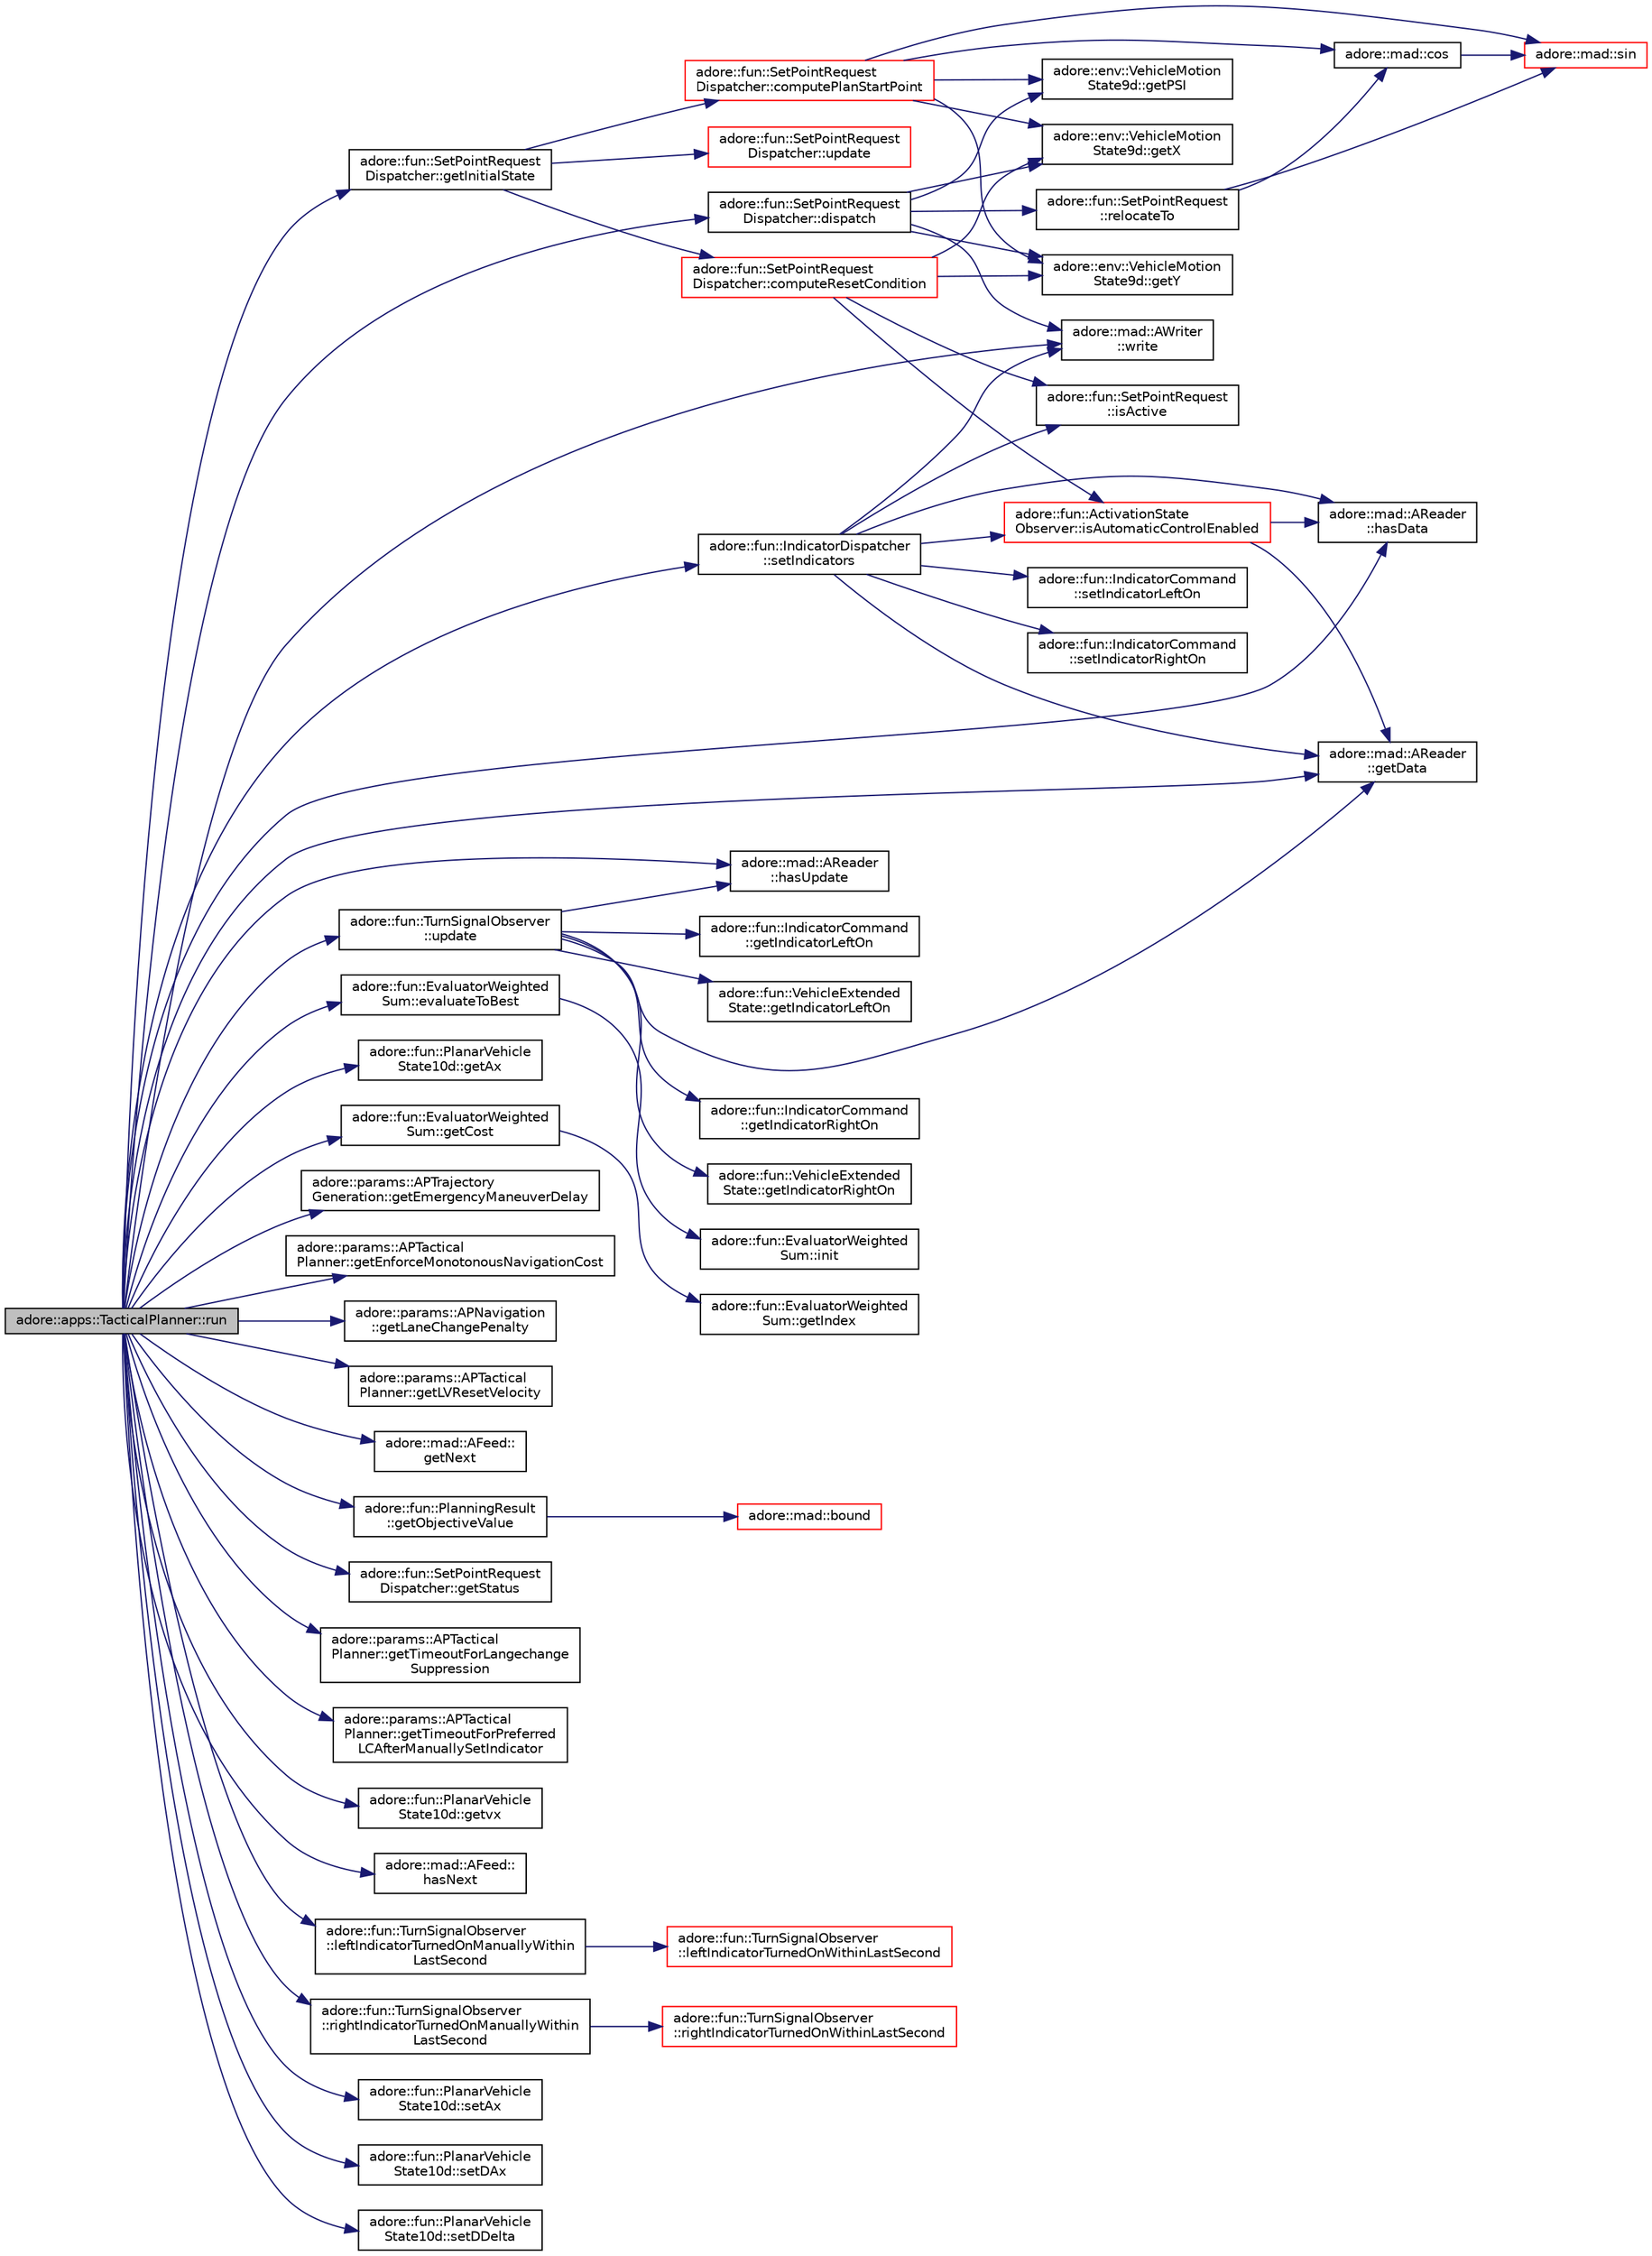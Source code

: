 digraph "adore::apps::TacticalPlanner::run"
{
 // LATEX_PDF_SIZE
  edge [fontname="Helvetica",fontsize="10",labelfontname="Helvetica",labelfontsize="10"];
  node [fontname="Helvetica",fontsize="10",shape=record];
  rankdir="LR";
  Node1 [label="adore::apps::TacticalPlanner::run",height=0.2,width=0.4,color="black", fillcolor="grey75", style="filled", fontcolor="black",tooltip="retrieve planning results, dispatch and formulate new planning request"];
  Node1 -> Node2 [color="midnightblue",fontsize="10",style="solid",fontname="Helvetica"];
  Node2 [label="adore::fun::SetPointRequest\lDispatcher::dispatch",height=0.2,width=0.4,color="black", fillcolor="white", style="filled",URL="$classadore_1_1fun_1_1SetPointRequestDispatcher.html#ae0a7ceca76f19e608c9b9744b95ec943",tooltip="dispatch SetPointRequests computed in localization coordinates The combined trajectory will be conver..."];
  Node2 -> Node3 [color="midnightblue",fontsize="10",style="solid",fontname="Helvetica"];
  Node3 [label="adore::env::VehicleMotion\lState9d::getPSI",height=0.2,width=0.4,color="black", fillcolor="white", style="filled",URL="$structadore_1_1env_1_1VehicleMotionState9d.html#a65ca6ea033cf05674de50b8996a586a3",tooltip="Get the heading."];
  Node2 -> Node4 [color="midnightblue",fontsize="10",style="solid",fontname="Helvetica"];
  Node4 [label="adore::env::VehicleMotion\lState9d::getX",height=0.2,width=0.4,color="black", fillcolor="white", style="filled",URL="$structadore_1_1env_1_1VehicleMotionState9d.html#a16d6d61f5dfa1028ca97d8f1a8b6e8cf",tooltip="Get the x-coordinate."];
  Node2 -> Node5 [color="midnightblue",fontsize="10",style="solid",fontname="Helvetica"];
  Node5 [label="adore::env::VehicleMotion\lState9d::getY",height=0.2,width=0.4,color="black", fillcolor="white", style="filled",URL="$structadore_1_1env_1_1VehicleMotionState9d.html#a51e8eed0ef10d909592edcb933c1b802",tooltip="Get the y-coordinate."];
  Node2 -> Node6 [color="midnightblue",fontsize="10",style="solid",fontname="Helvetica"];
  Node6 [label="adore::fun::SetPointRequest\l::relocateTo",height=0.2,width=0.4,color="black", fillcolor="white", style="filled",URL="$classadore_1_1fun_1_1SetPointRequest.html#a3efce8dc04a62d599e0955ff9a006595",tooltip=" "];
  Node6 -> Node7 [color="midnightblue",fontsize="10",style="solid",fontname="Helvetica"];
  Node7 [label="adore::mad::cos",height=0.2,width=0.4,color="black", fillcolor="white", style="filled",URL="$namespaceadore_1_1mad.html#a70b9fe3efbb34c0f9621147e3456bfa8",tooltip=" "];
  Node7 -> Node8 [color="midnightblue",fontsize="10",style="solid",fontname="Helvetica"];
  Node8 [label="adore::mad::sin",height=0.2,width=0.4,color="red", fillcolor="white", style="filled",URL="$namespaceadore_1_1mad.html#acec540f9bf9b6eb0e027d332d3fe5577",tooltip=" "];
  Node6 -> Node8 [color="midnightblue",fontsize="10",style="solid",fontname="Helvetica"];
  Node2 -> Node13 [color="midnightblue",fontsize="10",style="solid",fontname="Helvetica"];
  Node13 [label="adore::mad::AWriter\l::write",height=0.2,width=0.4,color="black", fillcolor="white", style="filled",URL="$classadore_1_1mad_1_1AWriter.html#a1c22b1ccbd19c5f02f832831ca757f3b",tooltip=" "];
  Node1 -> Node14 [color="midnightblue",fontsize="10",style="solid",fontname="Helvetica"];
  Node14 [label="adore::fun::EvaluatorWeighted\lSum::evaluateToBest",height=0.2,width=0.4,color="black", fillcolor="white", style="filled",URL="$classadore_1_1fun_1_1EvaluatorWeightedSum.html#abe24c1f6df8009b1958aff67efea97ad",tooltip=" "];
  Node14 -> Node15 [color="midnightblue",fontsize="10",style="solid",fontname="Helvetica"];
  Node15 [label="adore::fun::EvaluatorWeighted\lSum::init",height=0.2,width=0.4,color="black", fillcolor="white", style="filled",URL="$classadore_1_1fun_1_1EvaluatorWeightedSum.html#a6a449f4dbfe87316107bf3df0cbcaea5",tooltip=" "];
  Node1 -> Node16 [color="midnightblue",fontsize="10",style="solid",fontname="Helvetica"];
  Node16 [label="adore::fun::PlanarVehicle\lState10d::getAx",height=0.2,width=0.4,color="black", fillcolor="white", style="filled",URL="$structadore_1_1fun_1_1PlanarVehicleState10d.html#ad55dd30212ca0581ae920a466da42829",tooltip=" "];
  Node1 -> Node17 [color="midnightblue",fontsize="10",style="solid",fontname="Helvetica"];
  Node17 [label="adore::fun::EvaluatorWeighted\lSum::getCost",height=0.2,width=0.4,color="black", fillcolor="white", style="filled",URL="$classadore_1_1fun_1_1EvaluatorWeightedSum.html#af1433ef2593b1d73d5e206689a55b252",tooltip=" "];
  Node17 -> Node18 [color="midnightblue",fontsize="10",style="solid",fontname="Helvetica"];
  Node18 [label="adore::fun::EvaluatorWeighted\lSum::getIndex",height=0.2,width=0.4,color="black", fillcolor="white", style="filled",URL="$classadore_1_1fun_1_1EvaluatorWeightedSum.html#a8655055e4cd0595a59a568b3f11bb23b",tooltip=" "];
  Node1 -> Node19 [color="midnightblue",fontsize="10",style="solid",fontname="Helvetica"];
  Node19 [label="adore::mad::AReader\l::getData",height=0.2,width=0.4,color="black", fillcolor="white", style="filled",URL="$classadore_1_1mad_1_1AReader.html#a46ab7520d828d1a574365eaf8b483e29",tooltip=" "];
  Node1 -> Node20 [color="midnightblue",fontsize="10",style="solid",fontname="Helvetica"];
  Node20 [label="adore::params::APTrajectory\lGeneration::getEmergencyManeuverDelay",height=0.2,width=0.4,color="black", fillcolor="white", style="filled",URL="$classadore_1_1params_1_1APTrajectoryGeneration.html#a6abcbfc29c23e3eace34455dfb5aab6f",tooltip="time after which emergency maneuver kicks in"];
  Node1 -> Node21 [color="midnightblue",fontsize="10",style="solid",fontname="Helvetica"];
  Node21 [label="adore::params::APTactical\lPlanner::getEnforceMonotonousNavigationCost",height=0.2,width=0.4,color="black", fillcolor="white", style="filled",URL="$classadore_1_1params_1_1APTacticalPlanner.html#a6e51f2fda24f7dd9961984ac469ae92b",tooltip=" "];
  Node1 -> Node22 [color="midnightblue",fontsize="10",style="solid",fontname="Helvetica"];
  Node22 [label="adore::fun::SetPointRequest\lDispatcher::getInitialState",height=0.2,width=0.4,color="black", fillcolor="white", style="filled",URL="$classadore_1_1fun_1_1SetPointRequestDispatcher.html#aad7e60da52338893462cc0c5848e1546",tooltip="compute and return initial state for next planning iteration The according initial state in odometry ..."];
  Node22 -> Node23 [color="midnightblue",fontsize="10",style="solid",fontname="Helvetica"];
  Node23 [label="adore::fun::SetPointRequest\lDispatcher::computePlanStartPoint",height=0.2,width=0.4,color="red", fillcolor="white", style="filled",URL="$classadore_1_1fun_1_1SetPointRequestDispatcher.html#abd04c9846a5b537934b3870e327d52fc",tooltip=" "];
  Node23 -> Node7 [color="midnightblue",fontsize="10",style="solid",fontname="Helvetica"];
  Node23 -> Node3 [color="midnightblue",fontsize="10",style="solid",fontname="Helvetica"];
  Node23 -> Node4 [color="midnightblue",fontsize="10",style="solid",fontname="Helvetica"];
  Node23 -> Node5 [color="midnightblue",fontsize="10",style="solid",fontname="Helvetica"];
  Node23 -> Node8 [color="midnightblue",fontsize="10",style="solid",fontname="Helvetica"];
  Node22 -> Node39 [color="midnightblue",fontsize="10",style="solid",fontname="Helvetica"];
  Node39 [label="adore::fun::SetPointRequest\lDispatcher::computeResetCondition",height=0.2,width=0.4,color="red", fillcolor="white", style="filled",URL="$classadore_1_1fun_1_1SetPointRequestDispatcher.html#a229ada665bee04006fe9d9264917dccb",tooltip=" "];
  Node39 -> Node4 [color="midnightblue",fontsize="10",style="solid",fontname="Helvetica"];
  Node39 -> Node5 [color="midnightblue",fontsize="10",style="solid",fontname="Helvetica"];
  Node39 -> Node41 [color="midnightblue",fontsize="10",style="solid",fontname="Helvetica"];
  Node41 [label="adore::fun::SetPointRequest\l::isActive",height=0.2,width=0.4,color="black", fillcolor="white", style="filled",URL="$classadore_1_1fun_1_1SetPointRequest.html#ab04b016f3d4b7cafc8449542347f825a",tooltip=" "];
  Node39 -> Node42 [color="midnightblue",fontsize="10",style="solid",fontname="Helvetica"];
  Node42 [label="adore::fun::ActivationState\lObserver::isAutomaticControlEnabled",height=0.2,width=0.4,color="red", fillcolor="white", style="filled",URL="$classadore_1_1fun_1_1ActivationStateObserver.html#ab014fb7db1e76650393a577a291f6682",tooltip=" "];
  Node42 -> Node19 [color="midnightblue",fontsize="10",style="solid",fontname="Helvetica"];
  Node42 -> Node47 [color="midnightblue",fontsize="10",style="solid",fontname="Helvetica"];
  Node47 [label="adore::mad::AReader\l::hasData",height=0.2,width=0.4,color="black", fillcolor="white", style="filled",URL="$classadore_1_1mad_1_1AReader.html#a79b8efec6ede53587ff114ae00ca8419",tooltip=" "];
  Node22 -> Node48 [color="midnightblue",fontsize="10",style="solid",fontname="Helvetica"];
  Node48 [label="adore::fun::SetPointRequest\lDispatcher::update",height=0.2,width=0.4,color="red", fillcolor="white", style="filled",URL="$classadore_1_1fun_1_1SetPointRequestDispatcher.html#a9cab8ae388cfeb7c1fb5582805164b26",tooltip=" "];
  Node1 -> Node58 [color="midnightblue",fontsize="10",style="solid",fontname="Helvetica"];
  Node58 [label="adore::params::APNavigation\l::getLaneChangePenalty",height=0.2,width=0.4,color="black", fillcolor="white", style="filled",URL="$classadore_1_1params_1_1APNavigation.html#ab7121802ebbe3f2309d6cb262739e052",tooltip=" "];
  Node1 -> Node59 [color="midnightblue",fontsize="10",style="solid",fontname="Helvetica"];
  Node59 [label="adore::params::APTactical\lPlanner::getLVResetVelocity",height=0.2,width=0.4,color="black", fillcolor="white", style="filled",URL="$classadore_1_1params_1_1APTacticalPlanner.html#a4f7cd83ef7e0eb8b9c34861fe5dee9db",tooltip=" "];
  Node1 -> Node56 [color="midnightblue",fontsize="10",style="solid",fontname="Helvetica"];
  Node56 [label="adore::mad::AFeed::\lgetNext",height=0.2,width=0.4,color="black", fillcolor="white", style="filled",URL="$classadore_1_1mad_1_1AFeed.html#a07f96a9edf1ca4a1a9b0c84aa2631bd0",tooltip=" "];
  Node1 -> Node60 [color="midnightblue",fontsize="10",style="solid",fontname="Helvetica"];
  Node60 [label="adore::fun::PlanningResult\l::getObjectiveValue",height=0.2,width=0.4,color="black", fillcolor="white", style="filled",URL="$structadore_1_1fun_1_1PlanningResult.html#a36a6fe94ff79083182756ac564459006",tooltip=" "];
  Node60 -> Node61 [color="midnightblue",fontsize="10",style="solid",fontname="Helvetica"];
  Node61 [label="adore::mad::bound",height=0.2,width=0.4,color="red", fillcolor="white", style="filled",URL="$namespaceadore_1_1mad.html#a927f4883d4edcec4dcfd9bb1f09d4f62",tooltip=" "];
  Node1 -> Node62 [color="midnightblue",fontsize="10",style="solid",fontname="Helvetica"];
  Node62 [label="adore::fun::SetPointRequest\lDispatcher::getStatus",height=0.2,width=0.4,color="black", fillcolor="white", style="filled",URL="$classadore_1_1fun_1_1SetPointRequestDispatcher.html#a088b88292e7db4a0783ff2ce3396d6ac",tooltip=" "];
  Node1 -> Node63 [color="midnightblue",fontsize="10",style="solid",fontname="Helvetica"];
  Node63 [label="adore::params::APTactical\lPlanner::getTimeoutForLangechange\lSuppression",height=0.2,width=0.4,color="black", fillcolor="white", style="filled",URL="$classadore_1_1params_1_1APTacticalPlanner.html#abb6dab9dca08bbd27db2f18c788bda3d",tooltip=" "];
  Node1 -> Node64 [color="midnightblue",fontsize="10",style="solid",fontname="Helvetica"];
  Node64 [label="adore::params::APTactical\lPlanner::getTimeoutForPreferred\lLCAfterManuallySetIndicator",height=0.2,width=0.4,color="black", fillcolor="white", style="filled",URL="$classadore_1_1params_1_1APTacticalPlanner.html#acc1194ce8a31ceba9e50cea299625356",tooltip=" "];
  Node1 -> Node65 [color="midnightblue",fontsize="10",style="solid",fontname="Helvetica"];
  Node65 [label="adore::fun::PlanarVehicle\lState10d::getvx",height=0.2,width=0.4,color="black", fillcolor="white", style="filled",URL="$structadore_1_1fun_1_1PlanarVehicleState10d.html#a025278bb96195126dc8c41e66c201436",tooltip=" "];
  Node1 -> Node47 [color="midnightblue",fontsize="10",style="solid",fontname="Helvetica"];
  Node1 -> Node57 [color="midnightblue",fontsize="10",style="solid",fontname="Helvetica"];
  Node57 [label="adore::mad::AFeed::\lhasNext",height=0.2,width=0.4,color="black", fillcolor="white", style="filled",URL="$classadore_1_1mad_1_1AFeed.html#a2a96e59a3364f8fadb08624e38f7c40b",tooltip=" "];
  Node1 -> Node66 [color="midnightblue",fontsize="10",style="solid",fontname="Helvetica"];
  Node66 [label="adore::mad::AReader\l::hasUpdate",height=0.2,width=0.4,color="black", fillcolor="white", style="filled",URL="$classadore_1_1mad_1_1AReader.html#a7a8e6d43dcd1129c47d7231e828fb111",tooltip=" "];
  Node1 -> Node67 [color="midnightblue",fontsize="10",style="solid",fontname="Helvetica"];
  Node67 [label="adore::fun::TurnSignalObserver\l::leftIndicatorTurnedOnManuallyWithin\lLastSecond",height=0.2,width=0.4,color="black", fillcolor="white", style="filled",URL="$classadore_1_1fun_1_1TurnSignalObserver.html#a81641dba0799058457124c750e7fc7a1",tooltip=" "];
  Node67 -> Node68 [color="midnightblue",fontsize="10",style="solid",fontname="Helvetica"];
  Node68 [label="adore::fun::TurnSignalObserver\l::leftIndicatorTurnedOnWithinLastSecond",height=0.2,width=0.4,color="red", fillcolor="white", style="filled",URL="$classadore_1_1fun_1_1TurnSignalObserver.html#a6790da00cf96819a0862c3e1743e1001",tooltip=" "];
  Node1 -> Node70 [color="midnightblue",fontsize="10",style="solid",fontname="Helvetica"];
  Node70 [label="adore::fun::TurnSignalObserver\l::rightIndicatorTurnedOnManuallyWithin\lLastSecond",height=0.2,width=0.4,color="black", fillcolor="white", style="filled",URL="$classadore_1_1fun_1_1TurnSignalObserver.html#a5223a8d3d07c59e0df30de13d461c10e",tooltip=" "];
  Node70 -> Node71 [color="midnightblue",fontsize="10",style="solid",fontname="Helvetica"];
  Node71 [label="adore::fun::TurnSignalObserver\l::rightIndicatorTurnedOnWithinLastSecond",height=0.2,width=0.4,color="red", fillcolor="white", style="filled",URL="$classadore_1_1fun_1_1TurnSignalObserver.html#a5e3f626a007cd803ef0451c2270494cb",tooltip=" "];
  Node1 -> Node72 [color="midnightblue",fontsize="10",style="solid",fontname="Helvetica"];
  Node72 [label="adore::fun::PlanarVehicle\lState10d::setAx",height=0.2,width=0.4,color="black", fillcolor="white", style="filled",URL="$structadore_1_1fun_1_1PlanarVehicleState10d.html#ae3b7b97999aad277023c9d4007c62612",tooltip=" "];
  Node1 -> Node73 [color="midnightblue",fontsize="10",style="solid",fontname="Helvetica"];
  Node73 [label="adore::fun::PlanarVehicle\lState10d::setDAx",height=0.2,width=0.4,color="black", fillcolor="white", style="filled",URL="$structadore_1_1fun_1_1PlanarVehicleState10d.html#a1c08fee846dedbf65d4b7c028763fc19",tooltip=" "];
  Node1 -> Node74 [color="midnightblue",fontsize="10",style="solid",fontname="Helvetica"];
  Node74 [label="adore::fun::PlanarVehicle\lState10d::setDDelta",height=0.2,width=0.4,color="black", fillcolor="white", style="filled",URL="$structadore_1_1fun_1_1PlanarVehicleState10d.html#a0e5072015ba4d95e8240b5f293e2ec09",tooltip=" "];
  Node1 -> Node75 [color="midnightblue",fontsize="10",style="solid",fontname="Helvetica"];
  Node75 [label="adore::fun::IndicatorDispatcher\l::setIndicators",height=0.2,width=0.4,color="black", fillcolor="white", style="filled",URL="$classadore_1_1fun_1_1IndicatorDispatcher.html#a395fde77c4b12ecb67b3274dbf52e954",tooltip=" "];
  Node75 -> Node19 [color="midnightblue",fontsize="10",style="solid",fontname="Helvetica"];
  Node75 -> Node47 [color="midnightblue",fontsize="10",style="solid",fontname="Helvetica"];
  Node75 -> Node41 [color="midnightblue",fontsize="10",style="solid",fontname="Helvetica"];
  Node75 -> Node42 [color="midnightblue",fontsize="10",style="solid",fontname="Helvetica"];
  Node75 -> Node76 [color="midnightblue",fontsize="10",style="solid",fontname="Helvetica"];
  Node76 [label="adore::fun::IndicatorCommand\l::setIndicatorLeftOn",height=0.2,width=0.4,color="black", fillcolor="white", style="filled",URL="$structadore_1_1fun_1_1IndicatorCommand.html#a50871adf4a7a4bf79a2cab1212535a5d",tooltip=" "];
  Node75 -> Node77 [color="midnightblue",fontsize="10",style="solid",fontname="Helvetica"];
  Node77 [label="adore::fun::IndicatorCommand\l::setIndicatorRightOn",height=0.2,width=0.4,color="black", fillcolor="white", style="filled",URL="$structadore_1_1fun_1_1IndicatorCommand.html#a219af68b703b4e7240fe286b0721fbb7",tooltip=" "];
  Node75 -> Node13 [color="midnightblue",fontsize="10",style="solid",fontname="Helvetica"];
  Node1 -> Node78 [color="midnightblue",fontsize="10",style="solid",fontname="Helvetica"];
  Node78 [label="adore::fun::TurnSignalObserver\l::update",height=0.2,width=0.4,color="black", fillcolor="white", style="filled",URL="$classadore_1_1fun_1_1TurnSignalObserver.html#a5674621df21c0f3278eb89d05c3827b7",tooltip=" "];
  Node78 -> Node19 [color="midnightblue",fontsize="10",style="solid",fontname="Helvetica"];
  Node78 -> Node79 [color="midnightblue",fontsize="10",style="solid",fontname="Helvetica"];
  Node79 [label="adore::fun::IndicatorCommand\l::getIndicatorLeftOn",height=0.2,width=0.4,color="black", fillcolor="white", style="filled",URL="$structadore_1_1fun_1_1IndicatorCommand.html#a43acf7313d09a45930f676ab6b510919",tooltip=" "];
  Node78 -> Node80 [color="midnightblue",fontsize="10",style="solid",fontname="Helvetica"];
  Node80 [label="adore::fun::VehicleExtended\lState::getIndicatorLeftOn",height=0.2,width=0.4,color="black", fillcolor="white", style="filled",URL="$classadore_1_1fun_1_1VehicleExtendedState.html#a0310ee5b9290b3378a7264e4895e820b",tooltip=" "];
  Node78 -> Node81 [color="midnightblue",fontsize="10",style="solid",fontname="Helvetica"];
  Node81 [label="adore::fun::IndicatorCommand\l::getIndicatorRightOn",height=0.2,width=0.4,color="black", fillcolor="white", style="filled",URL="$structadore_1_1fun_1_1IndicatorCommand.html#a9d8a189b7509f3fbbacc4a67e26dd582",tooltip=" "];
  Node78 -> Node82 [color="midnightblue",fontsize="10",style="solid",fontname="Helvetica"];
  Node82 [label="adore::fun::VehicleExtended\lState::getIndicatorRightOn",height=0.2,width=0.4,color="black", fillcolor="white", style="filled",URL="$classadore_1_1fun_1_1VehicleExtendedState.html#afe6addb280fa1cd385fcc1b895de789d",tooltip=" "];
  Node78 -> Node66 [color="midnightblue",fontsize="10",style="solid",fontname="Helvetica"];
  Node1 -> Node13 [color="midnightblue",fontsize="10",style="solid",fontname="Helvetica"];
}

